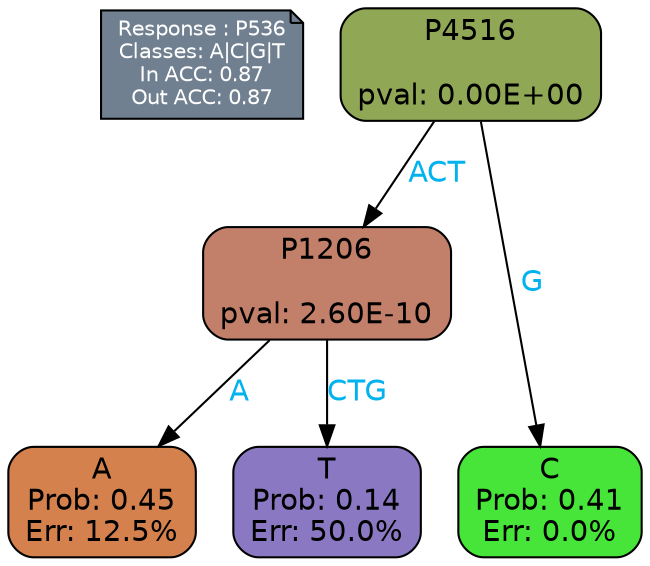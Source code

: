 digraph Tree {
node [shape=box, style="filled, rounded", color="black", fontname=helvetica] ;
graph [ranksep=equally, splines=polylines, bgcolor=transparent, dpi=600] ;
edge [fontname=helvetica] ;
LEGEND [label="Response : P536
Classes: A|C|G|T
In ACC: 0.87
Out ACC: 0.87
",shape=note,align=left,style=filled,fillcolor="slategray",fontcolor="white",fontsize=10];1 [label="P4516

pval: 0.00E+00", fillcolor="#90a856"] ;
2 [label="P1206

pval: 2.60E-10", fillcolor="#c27f6a"] ;
3 [label="A
Prob: 0.45
Err: 12.5%", fillcolor="#d4814e"] ;
4 [label="T
Prob: 0.14
Err: 50.0%", fillcolor="#8a79c2"] ;
5 [label="C
Prob: 0.41
Err: 0.0%", fillcolor="#47e539"] ;
1 -> 2 [label="ACT",fontcolor=deepskyblue2] ;
1 -> 5 [label="G",fontcolor=deepskyblue2] ;
2 -> 3 [label="A",fontcolor=deepskyblue2] ;
2 -> 4 [label="CTG",fontcolor=deepskyblue2] ;
{rank = same; 3;4;5;}{rank = same; LEGEND;1;}}